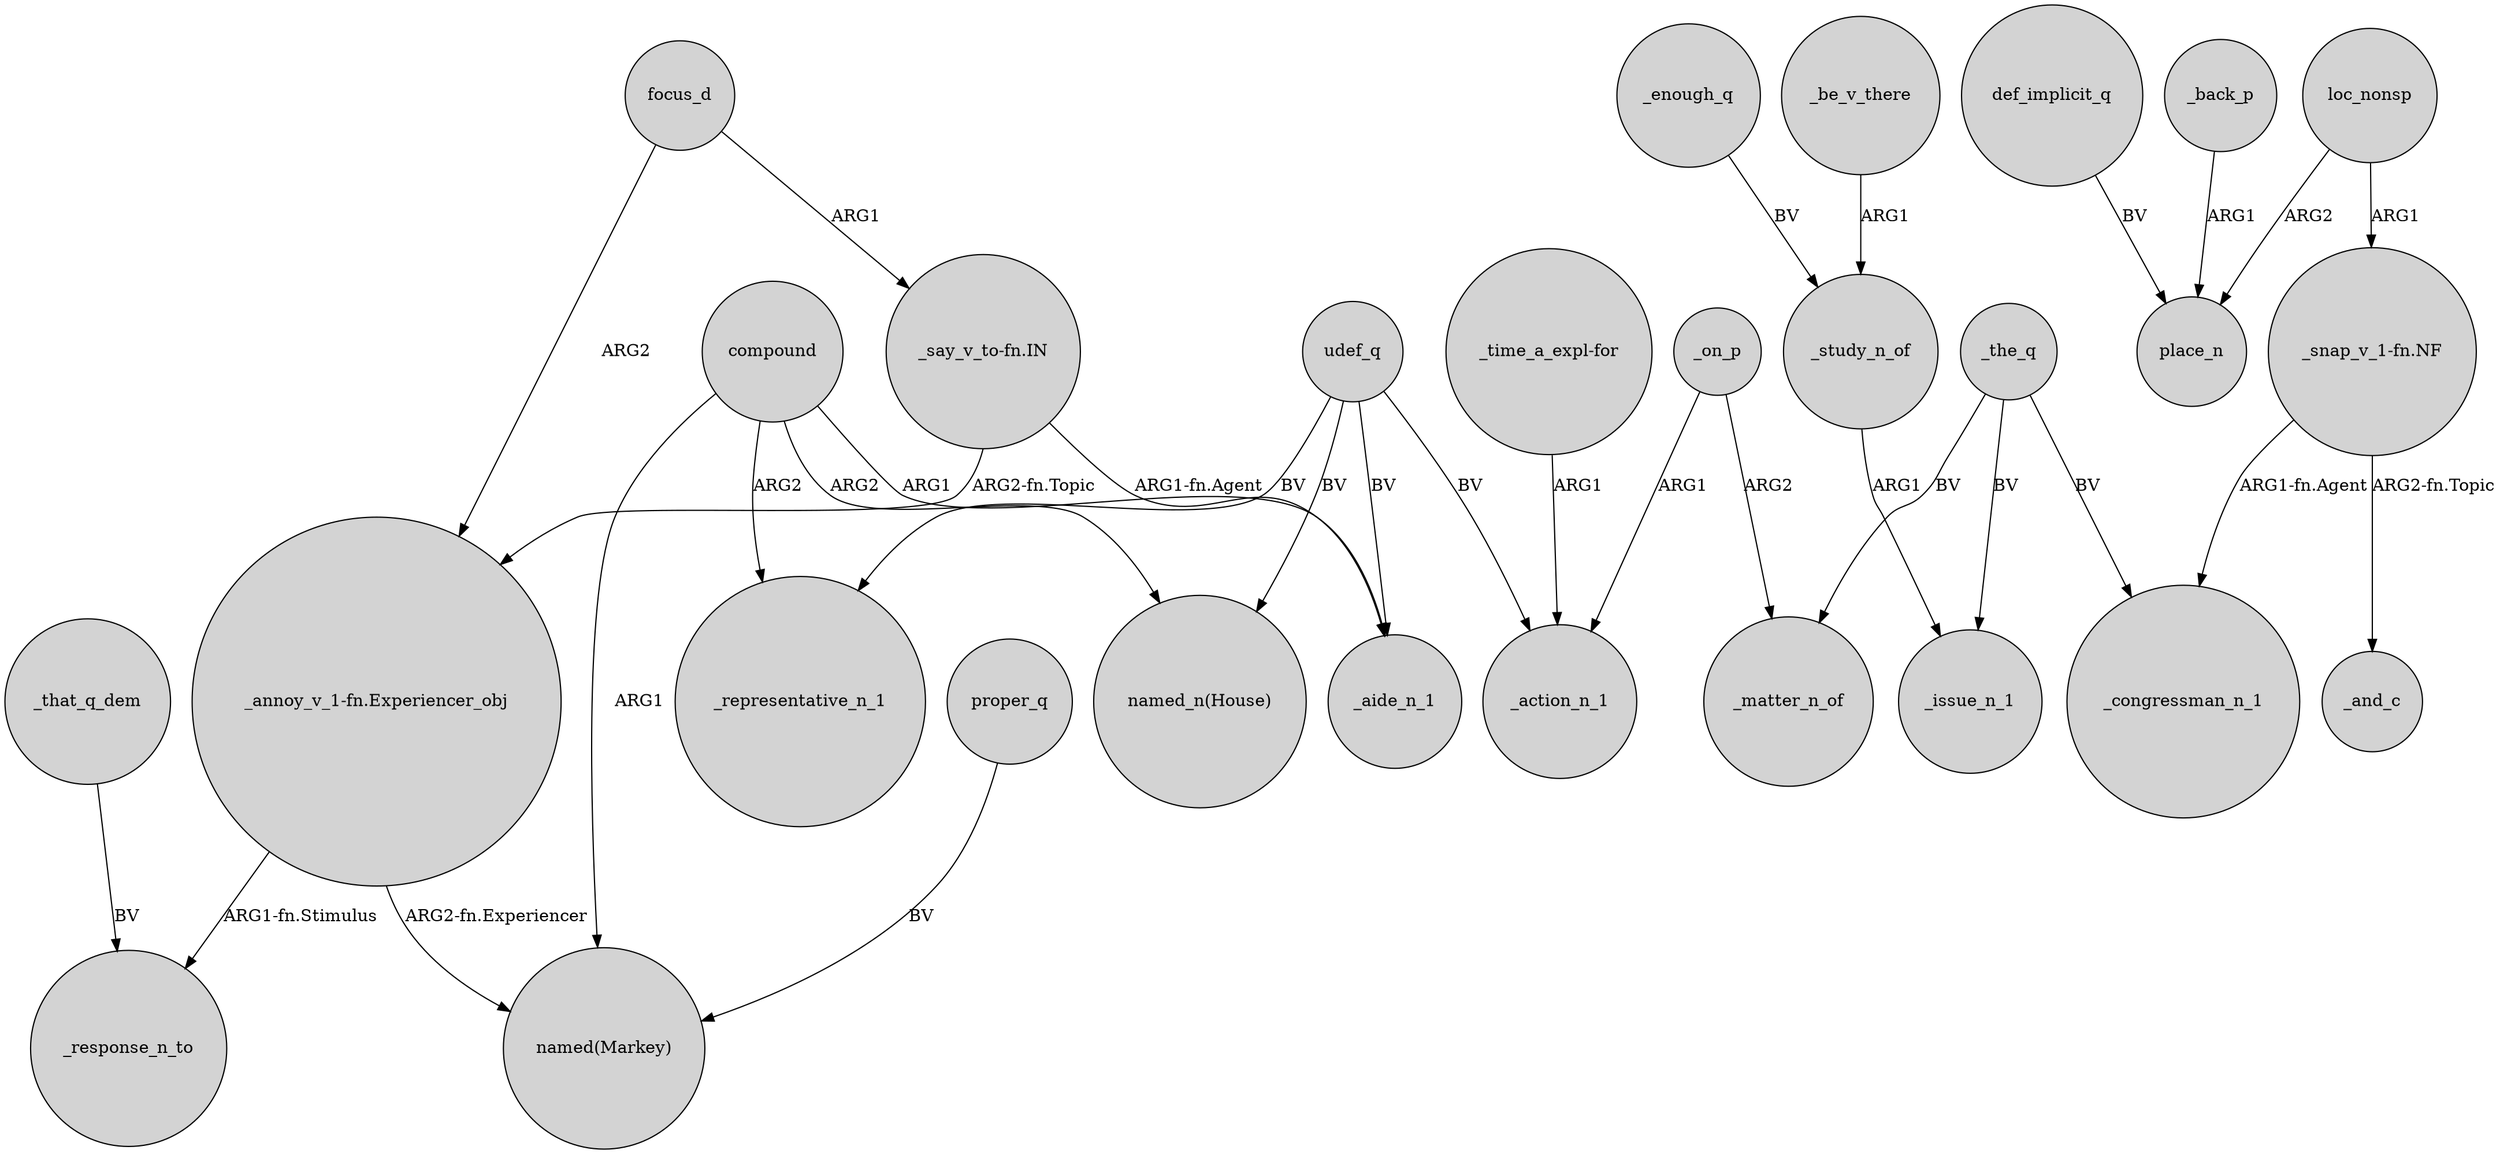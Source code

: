 digraph {
	node [shape=circle style=filled]
	udef_q -> "named_n(House)" [label=BV]
	loc_nonsp -> "_snap_v_1-fn.NF" [label=ARG1]
	"_annoy_v_1-fn.Experiencer_obj" -> _response_n_to [label="ARG1-fn.Stimulus"]
	_the_q -> _congressman_n_1 [label=BV]
	_study_n_of -> _issue_n_1 [label=ARG1]
	"_say_v_to-fn.IN" -> "_annoy_v_1-fn.Experiencer_obj" [label="ARG2-fn.Topic"]
	udef_q -> _aide_n_1 [label=BV]
	compound -> "named(Markey)" [label=ARG1]
	_the_q -> _matter_n_of [label=BV]
	def_implicit_q -> place_n [label=BV]
	"_annoy_v_1-fn.Experiencer_obj" -> "named(Markey)" [label="ARG2-fn.Experiencer"]
	_the_q -> _issue_n_1 [label=BV]
	_on_p -> _action_n_1 [label=ARG1]
	"_snap_v_1-fn.NF" -> _and_c [label="ARG2-fn.Topic"]
	_enough_q -> _study_n_of [label=BV]
	compound -> _representative_n_1 [label=ARG2]
	"_say_v_to-fn.IN" -> _aide_n_1 [label="ARG1-fn.Agent"]
	compound -> _aide_n_1 [label=ARG1]
	_on_p -> _matter_n_of [label=ARG2]
	focus_d -> "_annoy_v_1-fn.Experiencer_obj" [label=ARG2]
	compound -> "named_n(House)" [label=ARG2]
	udef_q -> _representative_n_1 [label=BV]
	_that_q_dem -> _response_n_to [label=BV]
	_be_v_there -> _study_n_of [label=ARG1]
	loc_nonsp -> place_n [label=ARG2]
	_back_p -> place_n [label=ARG1]
	"_time_a_expl-for" -> _action_n_1 [label=ARG1]
	udef_q -> _action_n_1 [label=BV]
	"_snap_v_1-fn.NF" -> _congressman_n_1 [label="ARG1-fn.Agent"]
	proper_q -> "named(Markey)" [label=BV]
	focus_d -> "_say_v_to-fn.IN" [label=ARG1]
}
